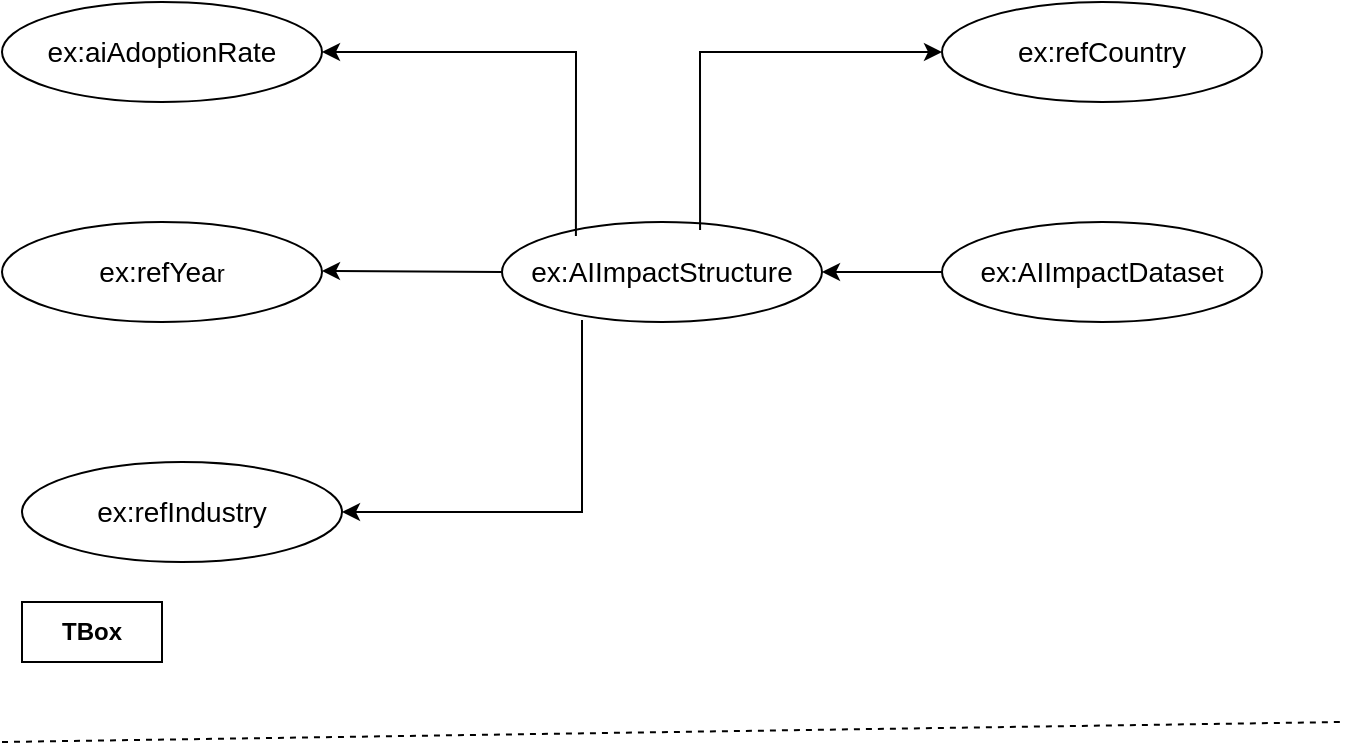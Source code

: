 <mxfile version="27.1.5">
  <diagram name="Page-1" id="bMhxo-1cMIKOIfw-TP1m">
    <mxGraphModel dx="1111" dy="439" grid="1" gridSize="10" guides="1" tooltips="1" connect="1" arrows="0" fold="1" page="1" pageScale="1" pageWidth="1700" pageHeight="1100" math="0" shadow="0">
      <root>
        <mxCell id="0" />
        <mxCell id="1" parent="0" />
        <mxCell id="dHtpnSjfdlavK5XvMbLB-1" value="&lt;font style=&quot;font-size: 14px;&quot;&gt;ex:AIImpactDatase&lt;/font&gt;t" style="ellipse;whiteSpace=wrap;html=1;" vertex="1" parent="1">
          <mxGeometry x="520" y="310" width="160" height="50" as="geometry" />
        </mxCell>
        <mxCell id="dHtpnSjfdlavK5XvMbLB-2" value="&lt;font style=&quot;font-size: 14px;&quot;&gt;ex:AIImpactStructure&lt;/font&gt;" style="ellipse;whiteSpace=wrap;html=1;" vertex="1" parent="1">
          <mxGeometry x="300" y="310" width="160" height="50" as="geometry" />
        </mxCell>
        <mxCell id="dHtpnSjfdlavK5XvMbLB-4" value="&lt;font style=&quot;font-size: 14px;&quot;&gt;ex:refCountry&lt;/font&gt;" style="ellipse;whiteSpace=wrap;html=1;" vertex="1" parent="1">
          <mxGeometry x="520" y="200" width="160" height="50" as="geometry" />
        </mxCell>
        <mxCell id="dHtpnSjfdlavK5XvMbLB-5" value="&lt;font style=&quot;font-size: 14px;&quot;&gt;ex:refYea&lt;/font&gt;r" style="ellipse;whiteSpace=wrap;html=1;" vertex="1" parent="1">
          <mxGeometry x="50" y="310" width="160" height="50" as="geometry" />
        </mxCell>
        <mxCell id="dHtpnSjfdlavK5XvMbLB-6" value="&lt;font style=&quot;font-size: 14px;&quot;&gt;ex:refIndustry&lt;/font&gt;" style="ellipse;whiteSpace=wrap;html=1;" vertex="1" parent="1">
          <mxGeometry x="60" y="430" width="160" height="50" as="geometry" />
        </mxCell>
        <mxCell id="dHtpnSjfdlavK5XvMbLB-7" value="&lt;font style=&quot;font-size: 14px;&quot;&gt;ex:aiAdoptionRate&lt;/font&gt;" style="ellipse;whiteSpace=wrap;html=1;" vertex="1" parent="1">
          <mxGeometry x="50" y="200" width="160" height="50" as="geometry" />
        </mxCell>
        <mxCell id="dHtpnSjfdlavK5XvMbLB-8" value="" style="endArrow=classic;html=1;rounded=0;entryX=1;entryY=0.5;entryDx=0;entryDy=0;exitX=0;exitY=0.5;exitDx=0;exitDy=0;" edge="1" parent="1" source="dHtpnSjfdlavK5XvMbLB-1" target="dHtpnSjfdlavK5XvMbLB-2">
          <mxGeometry width="50" height="50" relative="1" as="geometry">
            <mxPoint x="270" y="130" as="sourcePoint" />
            <mxPoint x="250" y="30" as="targetPoint" />
          </mxGeometry>
        </mxCell>
        <mxCell id="dHtpnSjfdlavK5XvMbLB-9" value="" style="endArrow=classic;html=1;rounded=0;entryX=0;entryY=0.5;entryDx=0;entryDy=0;exitX=0.619;exitY=0.08;exitDx=0;exitDy=0;exitPerimeter=0;" edge="1" parent="1" source="dHtpnSjfdlavK5XvMbLB-2" target="dHtpnSjfdlavK5XvMbLB-4">
          <mxGeometry width="50" height="50" relative="1" as="geometry">
            <mxPoint x="398.96" y="302" as="sourcePoint" />
            <mxPoint x="460.0" y="250" as="targetPoint" />
            <Array as="points">
              <mxPoint x="399" y="225" />
            </Array>
          </mxGeometry>
        </mxCell>
        <mxCell id="dHtpnSjfdlavK5XvMbLB-10" value="" style="endArrow=classic;html=1;rounded=0;exitX=0.231;exitY=0.14;exitDx=0;exitDy=0;exitPerimeter=0;entryX=1;entryY=0.5;entryDx=0;entryDy=0;" edge="1" parent="1" source="dHtpnSjfdlavK5XvMbLB-2" target="dHtpnSjfdlavK5XvMbLB-7">
          <mxGeometry width="50" height="50" relative="1" as="geometry">
            <mxPoint x="470" y="190" as="sourcePoint" />
            <mxPoint x="209" y="219" as="targetPoint" />
            <Array as="points">
              <mxPoint x="337" y="225" />
            </Array>
          </mxGeometry>
        </mxCell>
        <mxCell id="dHtpnSjfdlavK5XvMbLB-11" value="" style="endArrow=classic;html=1;rounded=0;entryX=1;entryY=0.5;entryDx=0;entryDy=0;exitX=0;exitY=0.5;exitDx=0;exitDy=0;" edge="1" parent="1" source="dHtpnSjfdlavK5XvMbLB-2">
          <mxGeometry width="50" height="50" relative="1" as="geometry">
            <mxPoint x="280" y="334.5" as="sourcePoint" />
            <mxPoint x="210" y="334.5" as="targetPoint" />
          </mxGeometry>
        </mxCell>
        <mxCell id="dHtpnSjfdlavK5XvMbLB-13" value="" style="endArrow=classic;html=1;rounded=0;entryX=1;entryY=0.5;entryDx=0;entryDy=0;" edge="1" parent="1" target="dHtpnSjfdlavK5XvMbLB-6">
          <mxGeometry width="50" height="50" relative="1" as="geometry">
            <mxPoint x="340" y="359" as="sourcePoint" />
            <mxPoint x="270" y="400" as="targetPoint" />
            <Array as="points">
              <mxPoint x="340" y="455" />
            </Array>
          </mxGeometry>
        </mxCell>
        <mxCell id="dHtpnSjfdlavK5XvMbLB-14" value="&lt;b&gt;TBox&lt;/b&gt;" style="rounded=0;whiteSpace=wrap;html=1;" vertex="1" parent="1">
          <mxGeometry x="60" y="500" width="70" height="30" as="geometry" />
        </mxCell>
        <mxCell id="dHtpnSjfdlavK5XvMbLB-15" value="" style="endArrow=none;dashed=1;html=1;rounded=0;fillColor=#FF0000;" edge="1" parent="1">
          <mxGeometry width="50" height="50" relative="1" as="geometry">
            <mxPoint x="50" y="570" as="sourcePoint" />
            <mxPoint x="720" y="560" as="targetPoint" />
          </mxGeometry>
        </mxCell>
      </root>
    </mxGraphModel>
  </diagram>
</mxfile>
